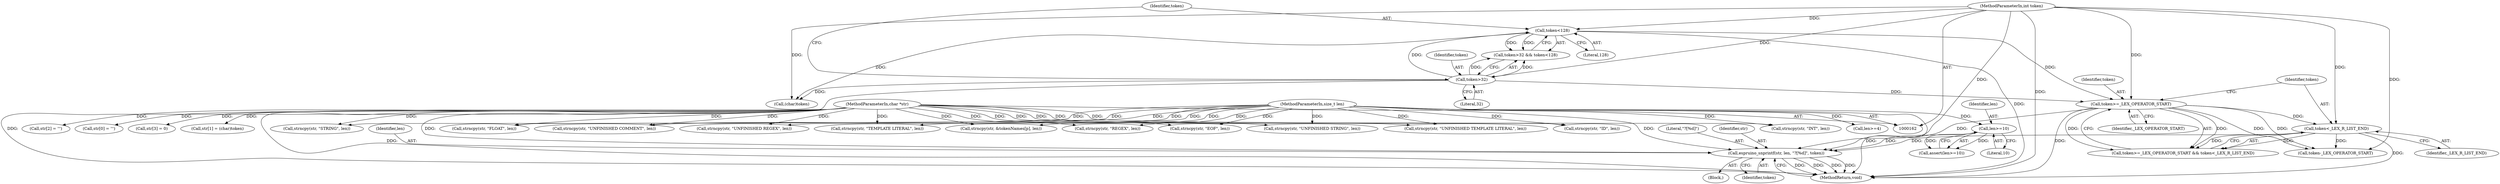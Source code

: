 digraph "0_Espruino_0a7619875bf79877907205f6bee08465b89ff10b_0@API" {
"1000333" [label="(Call,espruino_snprintf(str, len, \"?[%d]\", token))"];
"1000164" [label="(MethodParameterIn,char *str)"];
"1000330" [label="(Call,len>=10)"];
"1000165" [label="(MethodParameterIn,size_t len)"];
"1000274" [label="(Call,token>=_LEX_OPERATOR_START)"];
"1000172" [label="(Call,token<128)"];
"1000169" [label="(Call,token>32)"];
"1000163" [label="(MethodParameterIn,int token)"];
"1000277" [label="(Call,token<_LEX_R_LIST_END)"];
"1000168" [label="(Call,token>32 && token<128)"];
"1000189" [label="(Call,(char)token)"];
"1000336" [label="(Literal,\"?[%d]\")"];
"1000333" [label="(Call,espruino_snprintf(str, len, \"?[%d]\", token))"];
"1000274" [label="(Call,token>=_LEX_OPERATOR_START)"];
"1000185" [label="(Call,str[1] = (char)token)"];
"1000261" [label="(Call,strncpy(str, \"UNFINISHED REGEX\", len))"];
"1000321" [label="(Call,strncpy(str, &tokenNames[p], len))"];
"1000275" [label="(Identifier,token)"];
"1000163" [label="(MethodParameterIn,int token)"];
"1000249" [label="(Call,strncpy(str, \"UNFINISHED TEMPLATE LITERAL\", len))"];
"1000331" [label="(Identifier,len)"];
"1000330" [label="(Call,len>=10)"];
"1000278" [label="(Identifier,token)"];
"1000169" [label="(Call,token>32)"];
"1000174" [label="(Literal,128)"];
"1000171" [label="(Literal,32)"];
"1000166" [label="(Block,)"];
"1000170" [label="(Identifier,token)"];
"1000225" [label="(Call,strncpy(str, \"FLOAT\", len))"];
"1000277" [label="(Call,token<_LEX_R_LIST_END)"];
"1000237" [label="(Call,strncpy(str, \"UNFINISHED STRING\", len))"];
"1000192" [label="(Call,str[2] = '\'')"];
"1000180" [label="(Call,str[0] = '\'')"];
"1000213" [label="(Call,strncpy(str, \"ID\", len))"];
"1000219" [label="(Call,strncpy(str, \"INT\", len))"];
"1000267" [label="(Call,strncpy(str, \"UNFINISHED COMMENT\", len))"];
"1000334" [label="(Identifier,str)"];
"1000177" [label="(Call,len>=4)"];
"1000243" [label="(Call,strncpy(str, \"TEMPLATE LITERAL\", len))"];
"1000337" [label="(Identifier,token)"];
"1000276" [label="(Identifier,_LEX_OPERATOR_START)"];
"1000335" [label="(Identifier,len)"];
"1000289" [label="(Call,token-_LEX_OPERATOR_START)"];
"1000164" [label="(MethodParameterIn,char *str)"];
"1000329" [label="(Call,assert(len>=10))"];
"1000173" [label="(Identifier,token)"];
"1000207" [label="(Call,strncpy(str, \"EOF\", len))"];
"1000165" [label="(MethodParameterIn,size_t len)"];
"1000231" [label="(Call,strncpy(str, \"STRING\", len))"];
"1000255" [label="(Call,strncpy(str, \"REGEX\", len))"];
"1000332" [label="(Literal,10)"];
"1000273" [label="(Call,token>=_LEX_OPERATOR_START && token<_LEX_R_LIST_END)"];
"1000338" [label="(MethodReturn,void)"];
"1000279" [label="(Identifier,_LEX_R_LIST_END)"];
"1000197" [label="(Call,str[3] = 0)"];
"1000172" [label="(Call,token<128)"];
"1000333" -> "1000166"  [label="AST: "];
"1000333" -> "1000337"  [label="CFG: "];
"1000334" -> "1000333"  [label="AST: "];
"1000335" -> "1000333"  [label="AST: "];
"1000336" -> "1000333"  [label="AST: "];
"1000337" -> "1000333"  [label="AST: "];
"1000338" -> "1000333"  [label="CFG: "];
"1000333" -> "1000338"  [label="DDG: "];
"1000333" -> "1000338"  [label="DDG: "];
"1000333" -> "1000338"  [label="DDG: "];
"1000333" -> "1000338"  [label="DDG: "];
"1000164" -> "1000333"  [label="DDG: "];
"1000330" -> "1000333"  [label="DDG: "];
"1000165" -> "1000333"  [label="DDG: "];
"1000274" -> "1000333"  [label="DDG: "];
"1000277" -> "1000333"  [label="DDG: "];
"1000163" -> "1000333"  [label="DDG: "];
"1000164" -> "1000162"  [label="AST: "];
"1000164" -> "1000338"  [label="DDG: "];
"1000164" -> "1000180"  [label="DDG: "];
"1000164" -> "1000185"  [label="DDG: "];
"1000164" -> "1000192"  [label="DDG: "];
"1000164" -> "1000197"  [label="DDG: "];
"1000164" -> "1000207"  [label="DDG: "];
"1000164" -> "1000213"  [label="DDG: "];
"1000164" -> "1000219"  [label="DDG: "];
"1000164" -> "1000225"  [label="DDG: "];
"1000164" -> "1000231"  [label="DDG: "];
"1000164" -> "1000237"  [label="DDG: "];
"1000164" -> "1000243"  [label="DDG: "];
"1000164" -> "1000249"  [label="DDG: "];
"1000164" -> "1000255"  [label="DDG: "];
"1000164" -> "1000261"  [label="DDG: "];
"1000164" -> "1000267"  [label="DDG: "];
"1000164" -> "1000321"  [label="DDG: "];
"1000330" -> "1000329"  [label="AST: "];
"1000330" -> "1000332"  [label="CFG: "];
"1000331" -> "1000330"  [label="AST: "];
"1000332" -> "1000330"  [label="AST: "];
"1000329" -> "1000330"  [label="CFG: "];
"1000330" -> "1000329"  [label="DDG: "];
"1000330" -> "1000329"  [label="DDG: "];
"1000165" -> "1000330"  [label="DDG: "];
"1000165" -> "1000162"  [label="AST: "];
"1000165" -> "1000338"  [label="DDG: "];
"1000165" -> "1000177"  [label="DDG: "];
"1000165" -> "1000207"  [label="DDG: "];
"1000165" -> "1000213"  [label="DDG: "];
"1000165" -> "1000219"  [label="DDG: "];
"1000165" -> "1000225"  [label="DDG: "];
"1000165" -> "1000231"  [label="DDG: "];
"1000165" -> "1000237"  [label="DDG: "];
"1000165" -> "1000243"  [label="DDG: "];
"1000165" -> "1000249"  [label="DDG: "];
"1000165" -> "1000255"  [label="DDG: "];
"1000165" -> "1000261"  [label="DDG: "];
"1000165" -> "1000267"  [label="DDG: "];
"1000165" -> "1000321"  [label="DDG: "];
"1000274" -> "1000273"  [label="AST: "];
"1000274" -> "1000276"  [label="CFG: "];
"1000275" -> "1000274"  [label="AST: "];
"1000276" -> "1000274"  [label="AST: "];
"1000278" -> "1000274"  [label="CFG: "];
"1000273" -> "1000274"  [label="CFG: "];
"1000274" -> "1000338"  [label="DDG: "];
"1000274" -> "1000273"  [label="DDG: "];
"1000274" -> "1000273"  [label="DDG: "];
"1000172" -> "1000274"  [label="DDG: "];
"1000169" -> "1000274"  [label="DDG: "];
"1000163" -> "1000274"  [label="DDG: "];
"1000274" -> "1000277"  [label="DDG: "];
"1000274" -> "1000289"  [label="DDG: "];
"1000274" -> "1000289"  [label="DDG: "];
"1000172" -> "1000168"  [label="AST: "];
"1000172" -> "1000174"  [label="CFG: "];
"1000173" -> "1000172"  [label="AST: "];
"1000174" -> "1000172"  [label="AST: "];
"1000168" -> "1000172"  [label="CFG: "];
"1000172" -> "1000338"  [label="DDG: "];
"1000172" -> "1000168"  [label="DDG: "];
"1000172" -> "1000168"  [label="DDG: "];
"1000169" -> "1000172"  [label="DDG: "];
"1000163" -> "1000172"  [label="DDG: "];
"1000172" -> "1000189"  [label="DDG: "];
"1000169" -> "1000168"  [label="AST: "];
"1000169" -> "1000171"  [label="CFG: "];
"1000170" -> "1000169"  [label="AST: "];
"1000171" -> "1000169"  [label="AST: "];
"1000173" -> "1000169"  [label="CFG: "];
"1000168" -> "1000169"  [label="CFG: "];
"1000169" -> "1000338"  [label="DDG: "];
"1000169" -> "1000168"  [label="DDG: "];
"1000169" -> "1000168"  [label="DDG: "];
"1000163" -> "1000169"  [label="DDG: "];
"1000169" -> "1000189"  [label="DDG: "];
"1000163" -> "1000162"  [label="AST: "];
"1000163" -> "1000338"  [label="DDG: "];
"1000163" -> "1000189"  [label="DDG: "];
"1000163" -> "1000277"  [label="DDG: "];
"1000163" -> "1000289"  [label="DDG: "];
"1000277" -> "1000273"  [label="AST: "];
"1000277" -> "1000279"  [label="CFG: "];
"1000278" -> "1000277"  [label="AST: "];
"1000279" -> "1000277"  [label="AST: "];
"1000273" -> "1000277"  [label="CFG: "];
"1000277" -> "1000338"  [label="DDG: "];
"1000277" -> "1000273"  [label="DDG: "];
"1000277" -> "1000273"  [label="DDG: "];
"1000277" -> "1000289"  [label="DDG: "];
}
